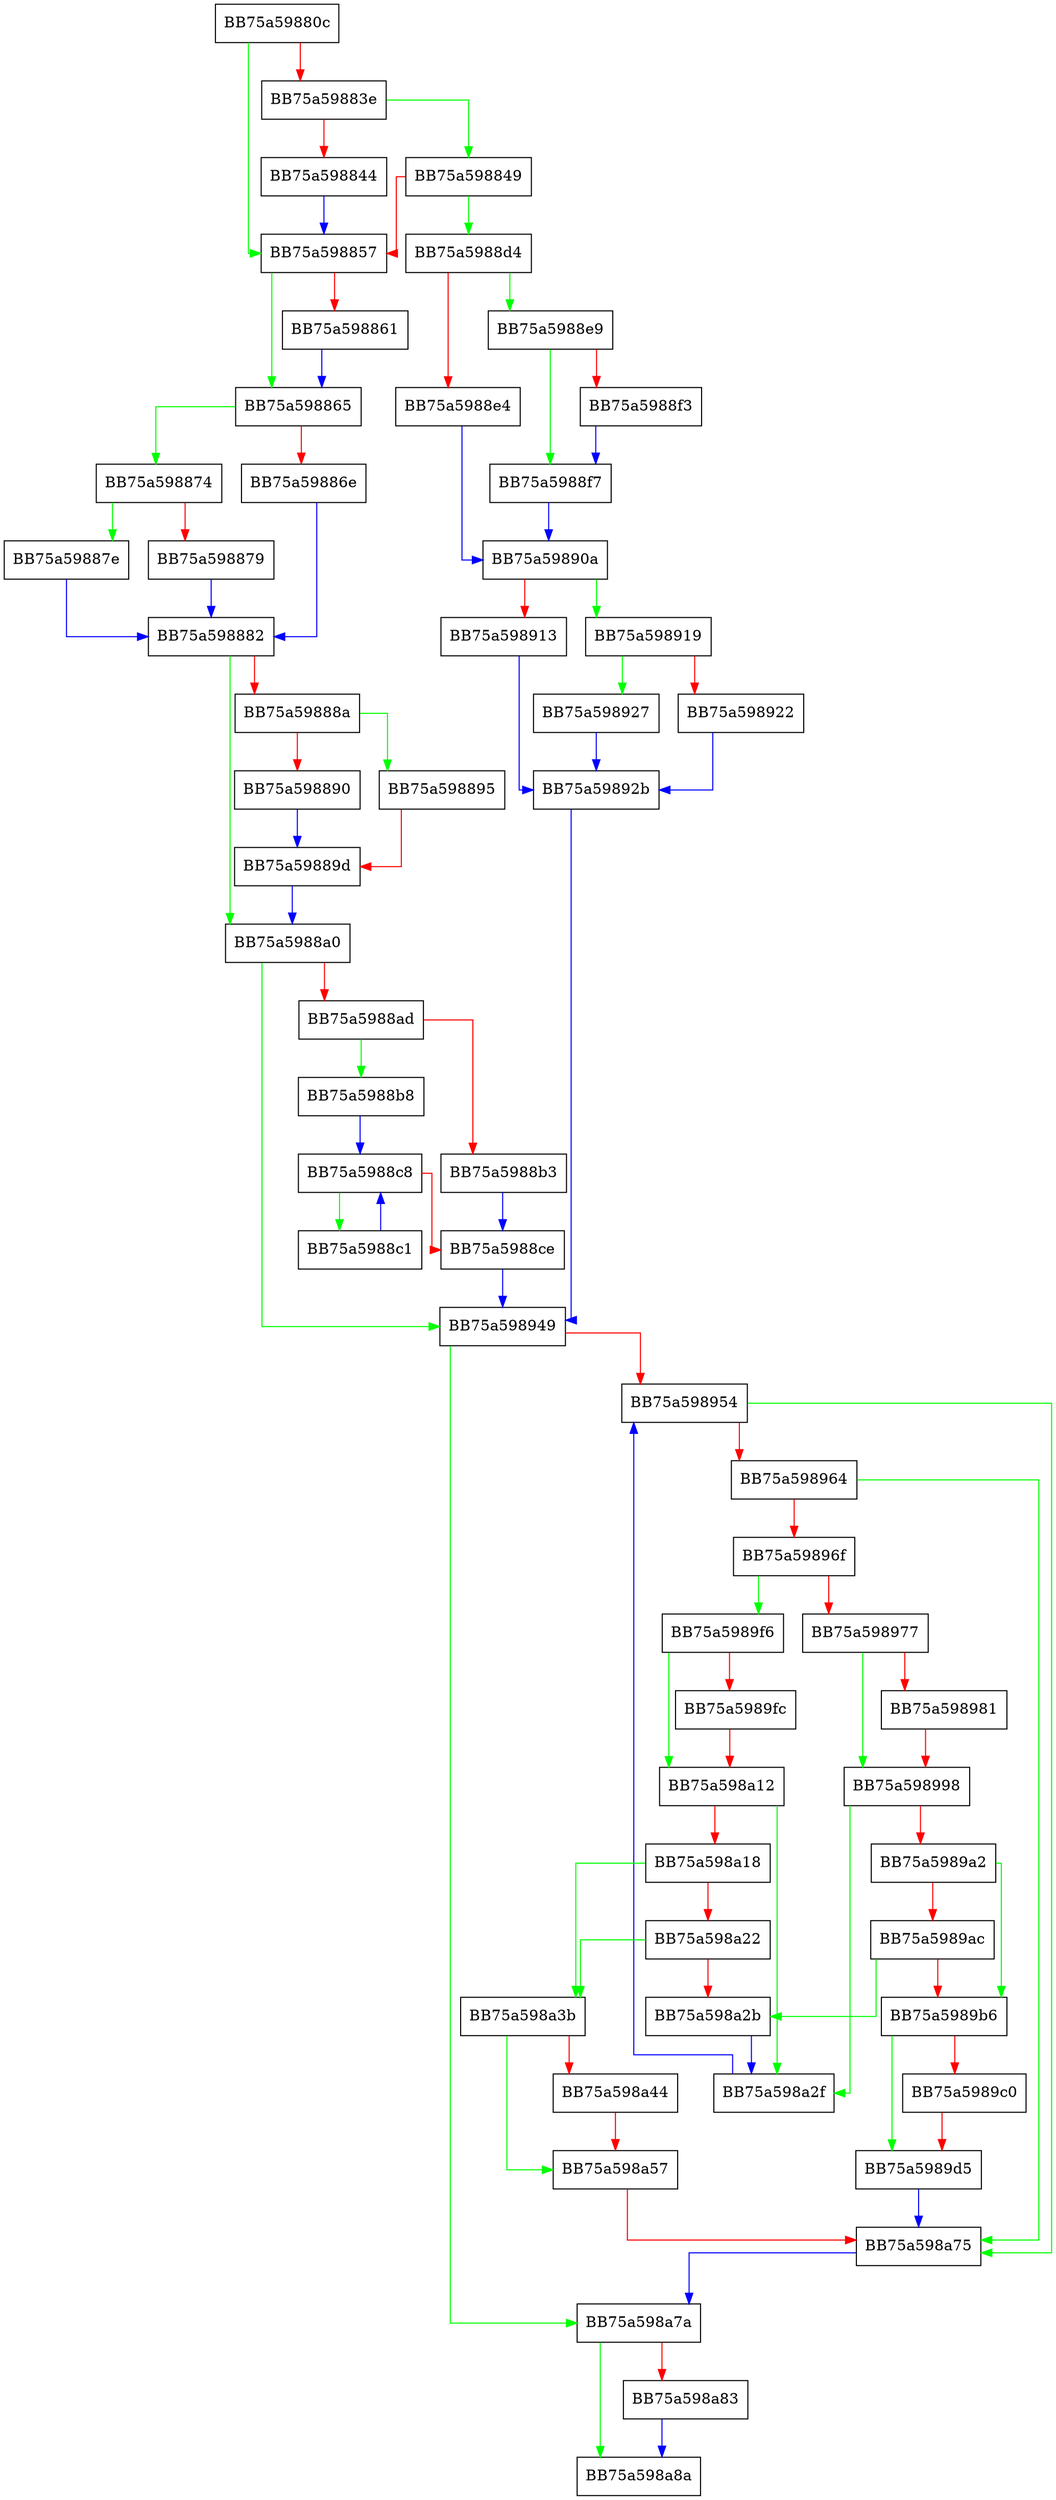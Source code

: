 digraph _Extract {
  node [shape="box"];
  graph [splines=ortho];
  BB75a59880c -> BB75a598857 [color="green"];
  BB75a59880c -> BB75a59883e [color="red"];
  BB75a59883e -> BB75a598849 [color="green"];
  BB75a59883e -> BB75a598844 [color="red"];
  BB75a598844 -> BB75a598857 [color="blue"];
  BB75a598849 -> BB75a5988d4 [color="green"];
  BB75a598849 -> BB75a598857 [color="red"];
  BB75a598857 -> BB75a598865 [color="green"];
  BB75a598857 -> BB75a598861 [color="red"];
  BB75a598861 -> BB75a598865 [color="blue"];
  BB75a598865 -> BB75a598874 [color="green"];
  BB75a598865 -> BB75a59886e [color="red"];
  BB75a59886e -> BB75a598882 [color="blue"];
  BB75a598874 -> BB75a59887e [color="green"];
  BB75a598874 -> BB75a598879 [color="red"];
  BB75a598879 -> BB75a598882 [color="blue"];
  BB75a59887e -> BB75a598882 [color="blue"];
  BB75a598882 -> BB75a5988a0 [color="green"];
  BB75a598882 -> BB75a59888a [color="red"];
  BB75a59888a -> BB75a598895 [color="green"];
  BB75a59888a -> BB75a598890 [color="red"];
  BB75a598890 -> BB75a59889d [color="blue"];
  BB75a598895 -> BB75a59889d [color="red"];
  BB75a59889d -> BB75a5988a0 [color="blue"];
  BB75a5988a0 -> BB75a598949 [color="green"];
  BB75a5988a0 -> BB75a5988ad [color="red"];
  BB75a5988ad -> BB75a5988b8 [color="green"];
  BB75a5988ad -> BB75a5988b3 [color="red"];
  BB75a5988b3 -> BB75a5988ce [color="blue"];
  BB75a5988b8 -> BB75a5988c8 [color="blue"];
  BB75a5988c1 -> BB75a5988c8 [color="blue"];
  BB75a5988c8 -> BB75a5988c1 [color="green"];
  BB75a5988c8 -> BB75a5988ce [color="red"];
  BB75a5988ce -> BB75a598949 [color="blue"];
  BB75a5988d4 -> BB75a5988e9 [color="green"];
  BB75a5988d4 -> BB75a5988e4 [color="red"];
  BB75a5988e4 -> BB75a59890a [color="blue"];
  BB75a5988e9 -> BB75a5988f7 [color="green"];
  BB75a5988e9 -> BB75a5988f3 [color="red"];
  BB75a5988f3 -> BB75a5988f7 [color="blue"];
  BB75a5988f7 -> BB75a59890a [color="blue"];
  BB75a59890a -> BB75a598919 [color="green"];
  BB75a59890a -> BB75a598913 [color="red"];
  BB75a598913 -> BB75a59892b [color="blue"];
  BB75a598919 -> BB75a598927 [color="green"];
  BB75a598919 -> BB75a598922 [color="red"];
  BB75a598922 -> BB75a59892b [color="blue"];
  BB75a598927 -> BB75a59892b [color="blue"];
  BB75a59892b -> BB75a598949 [color="blue"];
  BB75a598949 -> BB75a598a7a [color="green"];
  BB75a598949 -> BB75a598954 [color="red"];
  BB75a598954 -> BB75a598a75 [color="green"];
  BB75a598954 -> BB75a598964 [color="red"];
  BB75a598964 -> BB75a598a75 [color="green"];
  BB75a598964 -> BB75a59896f [color="red"];
  BB75a59896f -> BB75a5989f6 [color="green"];
  BB75a59896f -> BB75a598977 [color="red"];
  BB75a598977 -> BB75a598998 [color="green"];
  BB75a598977 -> BB75a598981 [color="red"];
  BB75a598981 -> BB75a598998 [color="red"];
  BB75a598998 -> BB75a598a2f [color="green"];
  BB75a598998 -> BB75a5989a2 [color="red"];
  BB75a5989a2 -> BB75a5989b6 [color="green"];
  BB75a5989a2 -> BB75a5989ac [color="red"];
  BB75a5989ac -> BB75a598a2b [color="green"];
  BB75a5989ac -> BB75a5989b6 [color="red"];
  BB75a5989b6 -> BB75a5989d5 [color="green"];
  BB75a5989b6 -> BB75a5989c0 [color="red"];
  BB75a5989c0 -> BB75a5989d5 [color="red"];
  BB75a5989d5 -> BB75a598a75 [color="blue"];
  BB75a5989f6 -> BB75a598a12 [color="green"];
  BB75a5989f6 -> BB75a5989fc [color="red"];
  BB75a5989fc -> BB75a598a12 [color="red"];
  BB75a598a12 -> BB75a598a2f [color="green"];
  BB75a598a12 -> BB75a598a18 [color="red"];
  BB75a598a18 -> BB75a598a3b [color="green"];
  BB75a598a18 -> BB75a598a22 [color="red"];
  BB75a598a22 -> BB75a598a3b [color="green"];
  BB75a598a22 -> BB75a598a2b [color="red"];
  BB75a598a2b -> BB75a598a2f [color="blue"];
  BB75a598a2f -> BB75a598954 [color="blue"];
  BB75a598a3b -> BB75a598a57 [color="green"];
  BB75a598a3b -> BB75a598a44 [color="red"];
  BB75a598a44 -> BB75a598a57 [color="red"];
  BB75a598a57 -> BB75a598a75 [color="red"];
  BB75a598a75 -> BB75a598a7a [color="blue"];
  BB75a598a7a -> BB75a598a8a [color="green"];
  BB75a598a7a -> BB75a598a83 [color="red"];
  BB75a598a83 -> BB75a598a8a [color="blue"];
}